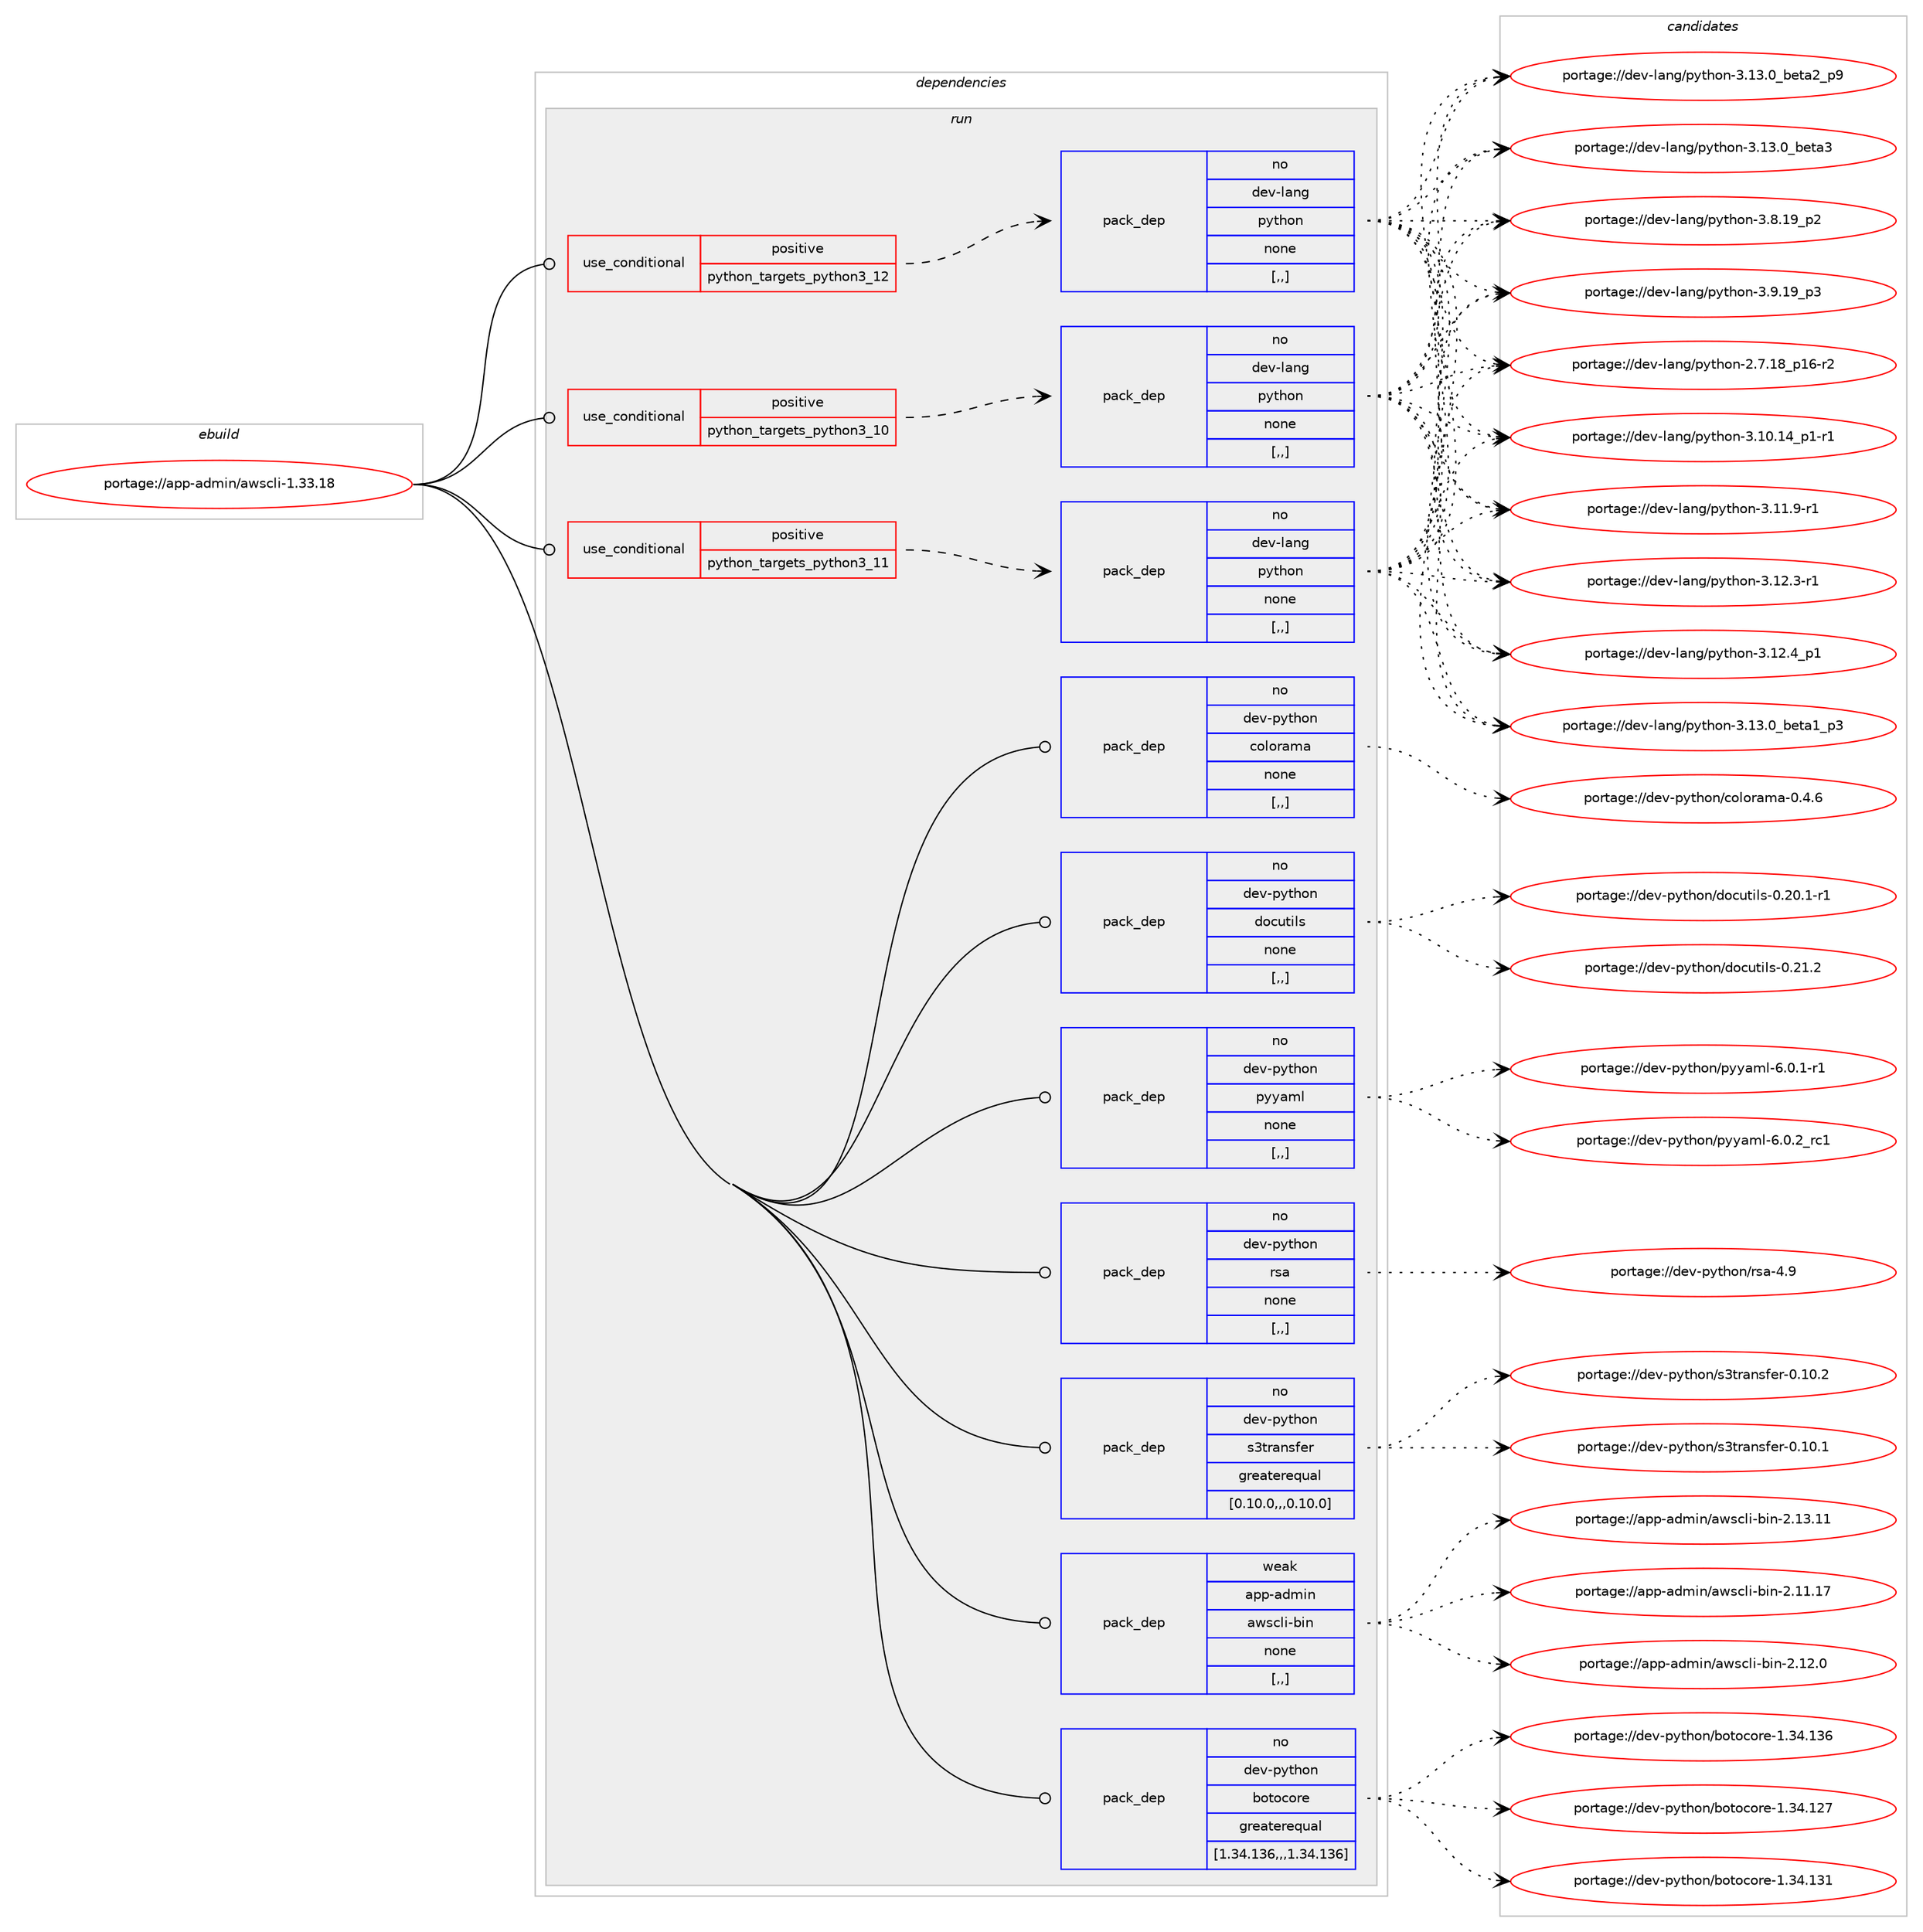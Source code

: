 digraph prolog {

# *************
# Graph options
# *************

newrank=true;
concentrate=true;
compound=true;
graph [rankdir=LR,fontname=Helvetica,fontsize=10,ranksep=1.5];#, ranksep=2.5, nodesep=0.2];
edge  [arrowhead=vee];
node  [fontname=Helvetica,fontsize=10];

# **********
# The ebuild
# **********

subgraph cluster_leftcol {
color=gray;
rank=same;
label=<<i>ebuild</i>>;
id [label="portage://app-admin/awscli-1.33.18", color=red, width=4, href="../app-admin/awscli-1.33.18.svg"];
}

# ****************
# The dependencies
# ****************

subgraph cluster_midcol {
color=gray;
label=<<i>dependencies</i>>;
subgraph cluster_compile {
fillcolor="#eeeeee";
style=filled;
label=<<i>compile</i>>;
}
subgraph cluster_compileandrun {
fillcolor="#eeeeee";
style=filled;
label=<<i>compile and run</i>>;
}
subgraph cluster_run {
fillcolor="#eeeeee";
style=filled;
label=<<i>run</i>>;
subgraph cond254 {
dependency1454 [label=<<TABLE BORDER="0" CELLBORDER="1" CELLSPACING="0" CELLPADDING="4"><TR><TD ROWSPAN="3" CELLPADDING="10">use_conditional</TD></TR><TR><TD>positive</TD></TR><TR><TD>python_targets_python3_10</TD></TR></TABLE>>, shape=none, color=red];
subgraph pack1197 {
dependency1455 [label=<<TABLE BORDER="0" CELLBORDER="1" CELLSPACING="0" CELLPADDING="4" WIDTH="220"><TR><TD ROWSPAN="6" CELLPADDING="30">pack_dep</TD></TR><TR><TD WIDTH="110">no</TD></TR><TR><TD>dev-lang</TD></TR><TR><TD>python</TD></TR><TR><TD>none</TD></TR><TR><TD>[,,]</TD></TR></TABLE>>, shape=none, color=blue];
}
dependency1454:e -> dependency1455:w [weight=20,style="dashed",arrowhead="vee"];
}
id:e -> dependency1454:w [weight=20,style="solid",arrowhead="odot"];
subgraph cond255 {
dependency1456 [label=<<TABLE BORDER="0" CELLBORDER="1" CELLSPACING="0" CELLPADDING="4"><TR><TD ROWSPAN="3" CELLPADDING="10">use_conditional</TD></TR><TR><TD>positive</TD></TR><TR><TD>python_targets_python3_11</TD></TR></TABLE>>, shape=none, color=red];
subgraph pack1198 {
dependency1457 [label=<<TABLE BORDER="0" CELLBORDER="1" CELLSPACING="0" CELLPADDING="4" WIDTH="220"><TR><TD ROWSPAN="6" CELLPADDING="30">pack_dep</TD></TR><TR><TD WIDTH="110">no</TD></TR><TR><TD>dev-lang</TD></TR><TR><TD>python</TD></TR><TR><TD>none</TD></TR><TR><TD>[,,]</TD></TR></TABLE>>, shape=none, color=blue];
}
dependency1456:e -> dependency1457:w [weight=20,style="dashed",arrowhead="vee"];
}
id:e -> dependency1456:w [weight=20,style="solid",arrowhead="odot"];
subgraph cond256 {
dependency1458 [label=<<TABLE BORDER="0" CELLBORDER="1" CELLSPACING="0" CELLPADDING="4"><TR><TD ROWSPAN="3" CELLPADDING="10">use_conditional</TD></TR><TR><TD>positive</TD></TR><TR><TD>python_targets_python3_12</TD></TR></TABLE>>, shape=none, color=red];
subgraph pack1199 {
dependency1459 [label=<<TABLE BORDER="0" CELLBORDER="1" CELLSPACING="0" CELLPADDING="4" WIDTH="220"><TR><TD ROWSPAN="6" CELLPADDING="30">pack_dep</TD></TR><TR><TD WIDTH="110">no</TD></TR><TR><TD>dev-lang</TD></TR><TR><TD>python</TD></TR><TR><TD>none</TD></TR><TR><TD>[,,]</TD></TR></TABLE>>, shape=none, color=blue];
}
dependency1458:e -> dependency1459:w [weight=20,style="dashed",arrowhead="vee"];
}
id:e -> dependency1458:w [weight=20,style="solid",arrowhead="odot"];
subgraph pack1200 {
dependency1460 [label=<<TABLE BORDER="0" CELLBORDER="1" CELLSPACING="0" CELLPADDING="4" WIDTH="220"><TR><TD ROWSPAN="6" CELLPADDING="30">pack_dep</TD></TR><TR><TD WIDTH="110">no</TD></TR><TR><TD>dev-python</TD></TR><TR><TD>botocore</TD></TR><TR><TD>greaterequal</TD></TR><TR><TD>[1.34.136,,,1.34.136]</TD></TR></TABLE>>, shape=none, color=blue];
}
id:e -> dependency1460:w [weight=20,style="solid",arrowhead="odot"];
subgraph pack1201 {
dependency1461 [label=<<TABLE BORDER="0" CELLBORDER="1" CELLSPACING="0" CELLPADDING="4" WIDTH="220"><TR><TD ROWSPAN="6" CELLPADDING="30">pack_dep</TD></TR><TR><TD WIDTH="110">no</TD></TR><TR><TD>dev-python</TD></TR><TR><TD>colorama</TD></TR><TR><TD>none</TD></TR><TR><TD>[,,]</TD></TR></TABLE>>, shape=none, color=blue];
}
id:e -> dependency1461:w [weight=20,style="solid",arrowhead="odot"];
subgraph pack1202 {
dependency1462 [label=<<TABLE BORDER="0" CELLBORDER="1" CELLSPACING="0" CELLPADDING="4" WIDTH="220"><TR><TD ROWSPAN="6" CELLPADDING="30">pack_dep</TD></TR><TR><TD WIDTH="110">no</TD></TR><TR><TD>dev-python</TD></TR><TR><TD>docutils</TD></TR><TR><TD>none</TD></TR><TR><TD>[,,]</TD></TR></TABLE>>, shape=none, color=blue];
}
id:e -> dependency1462:w [weight=20,style="solid",arrowhead="odot"];
subgraph pack1203 {
dependency1463 [label=<<TABLE BORDER="0" CELLBORDER="1" CELLSPACING="0" CELLPADDING="4" WIDTH="220"><TR><TD ROWSPAN="6" CELLPADDING="30">pack_dep</TD></TR><TR><TD WIDTH="110">no</TD></TR><TR><TD>dev-python</TD></TR><TR><TD>pyyaml</TD></TR><TR><TD>none</TD></TR><TR><TD>[,,]</TD></TR></TABLE>>, shape=none, color=blue];
}
id:e -> dependency1463:w [weight=20,style="solid",arrowhead="odot"];
subgraph pack1204 {
dependency1464 [label=<<TABLE BORDER="0" CELLBORDER="1" CELLSPACING="0" CELLPADDING="4" WIDTH="220"><TR><TD ROWSPAN="6" CELLPADDING="30">pack_dep</TD></TR><TR><TD WIDTH="110">no</TD></TR><TR><TD>dev-python</TD></TR><TR><TD>rsa</TD></TR><TR><TD>none</TD></TR><TR><TD>[,,]</TD></TR></TABLE>>, shape=none, color=blue];
}
id:e -> dependency1464:w [weight=20,style="solid",arrowhead="odot"];
subgraph pack1205 {
dependency1465 [label=<<TABLE BORDER="0" CELLBORDER="1" CELLSPACING="0" CELLPADDING="4" WIDTH="220"><TR><TD ROWSPAN="6" CELLPADDING="30">pack_dep</TD></TR><TR><TD WIDTH="110">no</TD></TR><TR><TD>dev-python</TD></TR><TR><TD>s3transfer</TD></TR><TR><TD>greaterequal</TD></TR><TR><TD>[0.10.0,,,0.10.0]</TD></TR></TABLE>>, shape=none, color=blue];
}
id:e -> dependency1465:w [weight=20,style="solid",arrowhead="odot"];
subgraph pack1206 {
dependency1466 [label=<<TABLE BORDER="0" CELLBORDER="1" CELLSPACING="0" CELLPADDING="4" WIDTH="220"><TR><TD ROWSPAN="6" CELLPADDING="30">pack_dep</TD></TR><TR><TD WIDTH="110">weak</TD></TR><TR><TD>app-admin</TD></TR><TR><TD>awscli-bin</TD></TR><TR><TD>none</TD></TR><TR><TD>[,,]</TD></TR></TABLE>>, shape=none, color=blue];
}
id:e -> dependency1466:w [weight=20,style="solid",arrowhead="odot"];
}
}

# **************
# The candidates
# **************

subgraph cluster_choices {
rank=same;
color=gray;
label=<<i>candidates</i>>;

subgraph choice1197 {
color=black;
nodesep=1;
choice100101118451089711010347112121116104111110455046554649569511249544511450 [label="portage://dev-lang/python-2.7.18_p16-r2", color=red, width=4,href="../dev-lang/python-2.7.18_p16-r2.svg"];
choice100101118451089711010347112121116104111110455146494846495295112494511449 [label="portage://dev-lang/python-3.10.14_p1-r1", color=red, width=4,href="../dev-lang/python-3.10.14_p1-r1.svg"];
choice100101118451089711010347112121116104111110455146494946574511449 [label="portage://dev-lang/python-3.11.9-r1", color=red, width=4,href="../dev-lang/python-3.11.9-r1.svg"];
choice100101118451089711010347112121116104111110455146495046514511449 [label="portage://dev-lang/python-3.12.3-r1", color=red, width=4,href="../dev-lang/python-3.12.3-r1.svg"];
choice100101118451089711010347112121116104111110455146495046529511249 [label="portage://dev-lang/python-3.12.4_p1", color=red, width=4,href="../dev-lang/python-3.12.4_p1.svg"];
choice10010111845108971101034711212111610411111045514649514648959810111697499511251 [label="portage://dev-lang/python-3.13.0_beta1_p3", color=red, width=4,href="../dev-lang/python-3.13.0_beta1_p3.svg"];
choice10010111845108971101034711212111610411111045514649514648959810111697509511257 [label="portage://dev-lang/python-3.13.0_beta2_p9", color=red, width=4,href="../dev-lang/python-3.13.0_beta2_p9.svg"];
choice1001011184510897110103471121211161041111104551464951464895981011169751 [label="portage://dev-lang/python-3.13.0_beta3", color=red, width=4,href="../dev-lang/python-3.13.0_beta3.svg"];
choice100101118451089711010347112121116104111110455146564649579511250 [label="portage://dev-lang/python-3.8.19_p2", color=red, width=4,href="../dev-lang/python-3.8.19_p2.svg"];
choice100101118451089711010347112121116104111110455146574649579511251 [label="portage://dev-lang/python-3.9.19_p3", color=red, width=4,href="../dev-lang/python-3.9.19_p3.svg"];
dependency1455:e -> choice100101118451089711010347112121116104111110455046554649569511249544511450:w [style=dotted,weight="100"];
dependency1455:e -> choice100101118451089711010347112121116104111110455146494846495295112494511449:w [style=dotted,weight="100"];
dependency1455:e -> choice100101118451089711010347112121116104111110455146494946574511449:w [style=dotted,weight="100"];
dependency1455:e -> choice100101118451089711010347112121116104111110455146495046514511449:w [style=dotted,weight="100"];
dependency1455:e -> choice100101118451089711010347112121116104111110455146495046529511249:w [style=dotted,weight="100"];
dependency1455:e -> choice10010111845108971101034711212111610411111045514649514648959810111697499511251:w [style=dotted,weight="100"];
dependency1455:e -> choice10010111845108971101034711212111610411111045514649514648959810111697509511257:w [style=dotted,weight="100"];
dependency1455:e -> choice1001011184510897110103471121211161041111104551464951464895981011169751:w [style=dotted,weight="100"];
dependency1455:e -> choice100101118451089711010347112121116104111110455146564649579511250:w [style=dotted,weight="100"];
dependency1455:e -> choice100101118451089711010347112121116104111110455146574649579511251:w [style=dotted,weight="100"];
}
subgraph choice1198 {
color=black;
nodesep=1;
choice100101118451089711010347112121116104111110455046554649569511249544511450 [label="portage://dev-lang/python-2.7.18_p16-r2", color=red, width=4,href="../dev-lang/python-2.7.18_p16-r2.svg"];
choice100101118451089711010347112121116104111110455146494846495295112494511449 [label="portage://dev-lang/python-3.10.14_p1-r1", color=red, width=4,href="../dev-lang/python-3.10.14_p1-r1.svg"];
choice100101118451089711010347112121116104111110455146494946574511449 [label="portage://dev-lang/python-3.11.9-r1", color=red, width=4,href="../dev-lang/python-3.11.9-r1.svg"];
choice100101118451089711010347112121116104111110455146495046514511449 [label="portage://dev-lang/python-3.12.3-r1", color=red, width=4,href="../dev-lang/python-3.12.3-r1.svg"];
choice100101118451089711010347112121116104111110455146495046529511249 [label="portage://dev-lang/python-3.12.4_p1", color=red, width=4,href="../dev-lang/python-3.12.4_p1.svg"];
choice10010111845108971101034711212111610411111045514649514648959810111697499511251 [label="portage://dev-lang/python-3.13.0_beta1_p3", color=red, width=4,href="../dev-lang/python-3.13.0_beta1_p3.svg"];
choice10010111845108971101034711212111610411111045514649514648959810111697509511257 [label="portage://dev-lang/python-3.13.0_beta2_p9", color=red, width=4,href="../dev-lang/python-3.13.0_beta2_p9.svg"];
choice1001011184510897110103471121211161041111104551464951464895981011169751 [label="portage://dev-lang/python-3.13.0_beta3", color=red, width=4,href="../dev-lang/python-3.13.0_beta3.svg"];
choice100101118451089711010347112121116104111110455146564649579511250 [label="portage://dev-lang/python-3.8.19_p2", color=red, width=4,href="../dev-lang/python-3.8.19_p2.svg"];
choice100101118451089711010347112121116104111110455146574649579511251 [label="portage://dev-lang/python-3.9.19_p3", color=red, width=4,href="../dev-lang/python-3.9.19_p3.svg"];
dependency1457:e -> choice100101118451089711010347112121116104111110455046554649569511249544511450:w [style=dotted,weight="100"];
dependency1457:e -> choice100101118451089711010347112121116104111110455146494846495295112494511449:w [style=dotted,weight="100"];
dependency1457:e -> choice100101118451089711010347112121116104111110455146494946574511449:w [style=dotted,weight="100"];
dependency1457:e -> choice100101118451089711010347112121116104111110455146495046514511449:w [style=dotted,weight="100"];
dependency1457:e -> choice100101118451089711010347112121116104111110455146495046529511249:w [style=dotted,weight="100"];
dependency1457:e -> choice10010111845108971101034711212111610411111045514649514648959810111697499511251:w [style=dotted,weight="100"];
dependency1457:e -> choice10010111845108971101034711212111610411111045514649514648959810111697509511257:w [style=dotted,weight="100"];
dependency1457:e -> choice1001011184510897110103471121211161041111104551464951464895981011169751:w [style=dotted,weight="100"];
dependency1457:e -> choice100101118451089711010347112121116104111110455146564649579511250:w [style=dotted,weight="100"];
dependency1457:e -> choice100101118451089711010347112121116104111110455146574649579511251:w [style=dotted,weight="100"];
}
subgraph choice1199 {
color=black;
nodesep=1;
choice100101118451089711010347112121116104111110455046554649569511249544511450 [label="portage://dev-lang/python-2.7.18_p16-r2", color=red, width=4,href="../dev-lang/python-2.7.18_p16-r2.svg"];
choice100101118451089711010347112121116104111110455146494846495295112494511449 [label="portage://dev-lang/python-3.10.14_p1-r1", color=red, width=4,href="../dev-lang/python-3.10.14_p1-r1.svg"];
choice100101118451089711010347112121116104111110455146494946574511449 [label="portage://dev-lang/python-3.11.9-r1", color=red, width=4,href="../dev-lang/python-3.11.9-r1.svg"];
choice100101118451089711010347112121116104111110455146495046514511449 [label="portage://dev-lang/python-3.12.3-r1", color=red, width=4,href="../dev-lang/python-3.12.3-r1.svg"];
choice100101118451089711010347112121116104111110455146495046529511249 [label="portage://dev-lang/python-3.12.4_p1", color=red, width=4,href="../dev-lang/python-3.12.4_p1.svg"];
choice10010111845108971101034711212111610411111045514649514648959810111697499511251 [label="portage://dev-lang/python-3.13.0_beta1_p3", color=red, width=4,href="../dev-lang/python-3.13.0_beta1_p3.svg"];
choice10010111845108971101034711212111610411111045514649514648959810111697509511257 [label="portage://dev-lang/python-3.13.0_beta2_p9", color=red, width=4,href="../dev-lang/python-3.13.0_beta2_p9.svg"];
choice1001011184510897110103471121211161041111104551464951464895981011169751 [label="portage://dev-lang/python-3.13.0_beta3", color=red, width=4,href="../dev-lang/python-3.13.0_beta3.svg"];
choice100101118451089711010347112121116104111110455146564649579511250 [label="portage://dev-lang/python-3.8.19_p2", color=red, width=4,href="../dev-lang/python-3.8.19_p2.svg"];
choice100101118451089711010347112121116104111110455146574649579511251 [label="portage://dev-lang/python-3.9.19_p3", color=red, width=4,href="../dev-lang/python-3.9.19_p3.svg"];
dependency1459:e -> choice100101118451089711010347112121116104111110455046554649569511249544511450:w [style=dotted,weight="100"];
dependency1459:e -> choice100101118451089711010347112121116104111110455146494846495295112494511449:w [style=dotted,weight="100"];
dependency1459:e -> choice100101118451089711010347112121116104111110455146494946574511449:w [style=dotted,weight="100"];
dependency1459:e -> choice100101118451089711010347112121116104111110455146495046514511449:w [style=dotted,weight="100"];
dependency1459:e -> choice100101118451089711010347112121116104111110455146495046529511249:w [style=dotted,weight="100"];
dependency1459:e -> choice10010111845108971101034711212111610411111045514649514648959810111697499511251:w [style=dotted,weight="100"];
dependency1459:e -> choice10010111845108971101034711212111610411111045514649514648959810111697509511257:w [style=dotted,weight="100"];
dependency1459:e -> choice1001011184510897110103471121211161041111104551464951464895981011169751:w [style=dotted,weight="100"];
dependency1459:e -> choice100101118451089711010347112121116104111110455146564649579511250:w [style=dotted,weight="100"];
dependency1459:e -> choice100101118451089711010347112121116104111110455146574649579511251:w [style=dotted,weight="100"];
}
subgraph choice1200 {
color=black;
nodesep=1;
choice10010111845112121116104111110479811111611199111114101454946515246495055 [label="portage://dev-python/botocore-1.34.127", color=red, width=4,href="../dev-python/botocore-1.34.127.svg"];
choice10010111845112121116104111110479811111611199111114101454946515246495149 [label="portage://dev-python/botocore-1.34.131", color=red, width=4,href="../dev-python/botocore-1.34.131.svg"];
choice10010111845112121116104111110479811111611199111114101454946515246495154 [label="portage://dev-python/botocore-1.34.136", color=red, width=4,href="../dev-python/botocore-1.34.136.svg"];
dependency1460:e -> choice10010111845112121116104111110479811111611199111114101454946515246495055:w [style=dotted,weight="100"];
dependency1460:e -> choice10010111845112121116104111110479811111611199111114101454946515246495149:w [style=dotted,weight="100"];
dependency1460:e -> choice10010111845112121116104111110479811111611199111114101454946515246495154:w [style=dotted,weight="100"];
}
subgraph choice1201 {
color=black;
nodesep=1;
choice1001011184511212111610411111047991111081111149710997454846524654 [label="portage://dev-python/colorama-0.4.6", color=red, width=4,href="../dev-python/colorama-0.4.6.svg"];
dependency1461:e -> choice1001011184511212111610411111047991111081111149710997454846524654:w [style=dotted,weight="100"];
}
subgraph choice1202 {
color=black;
nodesep=1;
choice100101118451121211161041111104710011199117116105108115454846504846494511449 [label="portage://dev-python/docutils-0.20.1-r1", color=red, width=4,href="../dev-python/docutils-0.20.1-r1.svg"];
choice10010111845112121116104111110471001119911711610510811545484650494650 [label="portage://dev-python/docutils-0.21.2", color=red, width=4,href="../dev-python/docutils-0.21.2.svg"];
dependency1462:e -> choice100101118451121211161041111104710011199117116105108115454846504846494511449:w [style=dotted,weight="100"];
dependency1462:e -> choice10010111845112121116104111110471001119911711610510811545484650494650:w [style=dotted,weight="100"];
}
subgraph choice1203 {
color=black;
nodesep=1;
choice1001011184511212111610411111047112121121971091084554464846494511449 [label="portage://dev-python/pyyaml-6.0.1-r1", color=red, width=4,href="../dev-python/pyyaml-6.0.1-r1.svg"];
choice100101118451121211161041111104711212112197109108455446484650951149949 [label="portage://dev-python/pyyaml-6.0.2_rc1", color=red, width=4,href="../dev-python/pyyaml-6.0.2_rc1.svg"];
dependency1463:e -> choice1001011184511212111610411111047112121121971091084554464846494511449:w [style=dotted,weight="100"];
dependency1463:e -> choice100101118451121211161041111104711212112197109108455446484650951149949:w [style=dotted,weight="100"];
}
subgraph choice1204 {
color=black;
nodesep=1;
choice10010111845112121116104111110471141159745524657 [label="portage://dev-python/rsa-4.9", color=red, width=4,href="../dev-python/rsa-4.9.svg"];
dependency1464:e -> choice10010111845112121116104111110471141159745524657:w [style=dotted,weight="100"];
}
subgraph choice1205 {
color=black;
nodesep=1;
choice1001011184511212111610411111047115511161149711011510210111445484649484649 [label="portage://dev-python/s3transfer-0.10.1", color=red, width=4,href="../dev-python/s3transfer-0.10.1.svg"];
choice1001011184511212111610411111047115511161149711011510210111445484649484650 [label="portage://dev-python/s3transfer-0.10.2", color=red, width=4,href="../dev-python/s3transfer-0.10.2.svg"];
dependency1465:e -> choice1001011184511212111610411111047115511161149711011510210111445484649484649:w [style=dotted,weight="100"];
dependency1465:e -> choice1001011184511212111610411111047115511161149711011510210111445484649484650:w [style=dotted,weight="100"];
}
subgraph choice1206 {
color=black;
nodesep=1;
choice97112112459710010910511047971191159910810545981051104550464949464955 [label="portage://app-admin/awscli-bin-2.11.17", color=red, width=4,href="../app-admin/awscli-bin-2.11.17.svg"];
choice971121124597100109105110479711911599108105459810511045504649504648 [label="portage://app-admin/awscli-bin-2.12.0", color=red, width=4,href="../app-admin/awscli-bin-2.12.0.svg"];
choice97112112459710010910511047971191159910810545981051104550464951464949 [label="portage://app-admin/awscli-bin-2.13.11", color=red, width=4,href="../app-admin/awscli-bin-2.13.11.svg"];
dependency1466:e -> choice97112112459710010910511047971191159910810545981051104550464949464955:w [style=dotted,weight="100"];
dependency1466:e -> choice971121124597100109105110479711911599108105459810511045504649504648:w [style=dotted,weight="100"];
dependency1466:e -> choice97112112459710010910511047971191159910810545981051104550464951464949:w [style=dotted,weight="100"];
}
}

}
